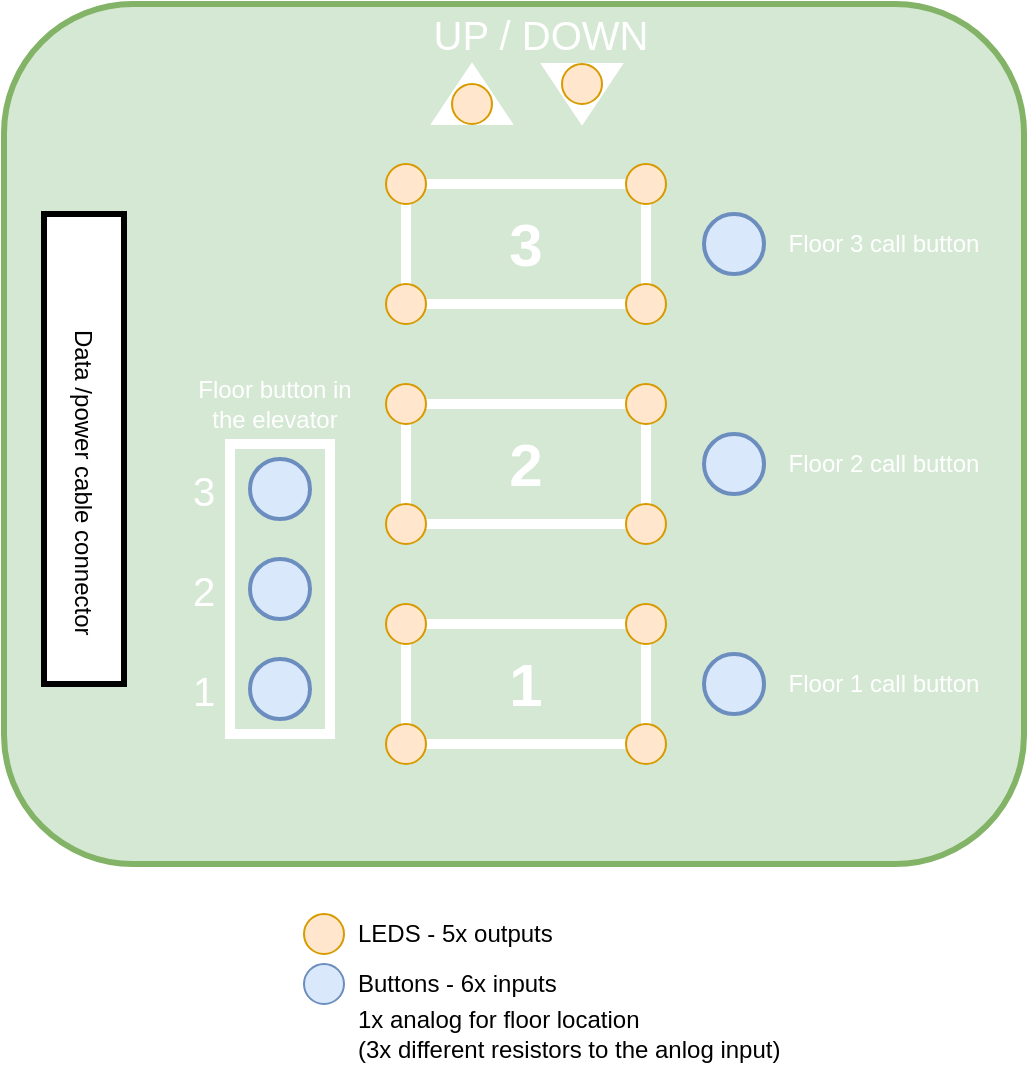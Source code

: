 <mxfile version="24.7.17">
  <diagram name="Page-1" id="cfOLyPXySSCjEOW1iRC3">
    <mxGraphModel dx="760" dy="635" grid="1" gridSize="10" guides="1" tooltips="1" connect="1" arrows="1" fold="1" page="1" pageScale="1" pageWidth="1169" pageHeight="827" math="0" shadow="0">
      <root>
        <mxCell id="0" />
        <mxCell id="1" parent="0" />
        <mxCell id="Tz1wWvq1luLoAflfBUy3-43" value="" style="rounded=1;whiteSpace=wrap;html=1;strokeWidth=3;fillColor=#d5e8d4;strokeColor=#82b366;" vertex="1" parent="1">
          <mxGeometry x="320" y="240" width="510" height="430" as="geometry" />
        </mxCell>
        <mxCell id="Tz1wWvq1luLoAflfBUy3-8" value="" style="group;fillColor=#d5e8d4;strokeColor=none;" vertex="1" connectable="0" parent="1">
          <mxGeometry x="511" y="540" width="140" height="80" as="geometry" />
        </mxCell>
        <mxCell id="Tz1wWvq1luLoAflfBUy3-1" value="&lt;font color=&quot;#ffffff&quot;&gt;&lt;span style=&quot;font-size: 18px;&quot;&gt;&lt;b style=&quot;font-size: 30px;&quot;&gt;1&lt;/b&gt;&lt;/span&gt;&lt;/font&gt;" style="rounded=0;whiteSpace=wrap;html=1;strokeWidth=5;fillColor=#d5e8d4;strokeColor=#FFFFFF;" vertex="1" parent="Tz1wWvq1luLoAflfBUy3-8">
          <mxGeometry x="10" y="10" width="120" height="60" as="geometry" />
        </mxCell>
        <mxCell id="Tz1wWvq1luLoAflfBUy3-4" value="" style="ellipse;whiteSpace=wrap;html=1;aspect=fixed;fillColor=#ffe6cc;strokeColor=#d79b00;" vertex="1" parent="Tz1wWvq1luLoAflfBUy3-8">
          <mxGeometry y="60" width="20" height="20" as="geometry" />
        </mxCell>
        <mxCell id="Tz1wWvq1luLoAflfBUy3-5" value="" style="ellipse;whiteSpace=wrap;html=1;aspect=fixed;fillColor=#ffe6cc;strokeColor=#d79b00;" vertex="1" parent="Tz1wWvq1luLoAflfBUy3-8">
          <mxGeometry width="20" height="20" as="geometry" />
        </mxCell>
        <mxCell id="Tz1wWvq1luLoAflfBUy3-6" value="" style="ellipse;whiteSpace=wrap;html=1;aspect=fixed;fillColor=#ffe6cc;strokeColor=#d79b00;" vertex="1" parent="Tz1wWvq1luLoAflfBUy3-8">
          <mxGeometry x="120" y="60" width="20" height="20" as="geometry" />
        </mxCell>
        <mxCell id="Tz1wWvq1luLoAflfBUy3-7" value="" style="ellipse;whiteSpace=wrap;html=1;aspect=fixed;fillColor=#ffe6cc;strokeColor=#d79b00;" vertex="1" parent="Tz1wWvq1luLoAflfBUy3-8">
          <mxGeometry x="120" width="20" height="20" as="geometry" />
        </mxCell>
        <mxCell id="Tz1wWvq1luLoAflfBUy3-9" value="" style="group;fillColor=#d5e8d4;strokeColor=none;" vertex="1" connectable="0" parent="1">
          <mxGeometry x="511" y="430" width="140" height="80" as="geometry" />
        </mxCell>
        <mxCell id="Tz1wWvq1luLoAflfBUy3-10" value="&lt;b&gt;&lt;font color=&quot;#ffffff&quot; style=&quot;font-size: 30px;&quot;&gt;2&lt;/font&gt;&lt;/b&gt;" style="rounded=0;whiteSpace=wrap;html=1;strokeWidth=5;fillColor=#d5e8d4;strokeColor=#FFFFFF;" vertex="1" parent="Tz1wWvq1luLoAflfBUy3-9">
          <mxGeometry x="10" y="10" width="120" height="60" as="geometry" />
        </mxCell>
        <mxCell id="Tz1wWvq1luLoAflfBUy3-11" value="" style="ellipse;whiteSpace=wrap;html=1;aspect=fixed;fillColor=#ffe6cc;strokeColor=#d79b00;" vertex="1" parent="Tz1wWvq1luLoAflfBUy3-9">
          <mxGeometry y="60" width="20" height="20" as="geometry" />
        </mxCell>
        <mxCell id="Tz1wWvq1luLoAflfBUy3-12" value="" style="ellipse;whiteSpace=wrap;html=1;aspect=fixed;fillColor=#ffe6cc;strokeColor=#d79b00;" vertex="1" parent="Tz1wWvq1luLoAflfBUy3-9">
          <mxGeometry width="20" height="20" as="geometry" />
        </mxCell>
        <mxCell id="Tz1wWvq1luLoAflfBUy3-13" value="" style="ellipse;whiteSpace=wrap;html=1;aspect=fixed;fillColor=#ffe6cc;strokeColor=#d79b00;" vertex="1" parent="Tz1wWvq1luLoAflfBUy3-9">
          <mxGeometry x="120" y="60" width="20" height="20" as="geometry" />
        </mxCell>
        <mxCell id="Tz1wWvq1luLoAflfBUy3-14" value="" style="ellipse;whiteSpace=wrap;html=1;aspect=fixed;fillColor=#ffe6cc;strokeColor=#d79b00;" vertex="1" parent="Tz1wWvq1luLoAflfBUy3-9">
          <mxGeometry x="120" width="20" height="20" as="geometry" />
        </mxCell>
        <mxCell id="Tz1wWvq1luLoAflfBUy3-15" value="" style="group;fillColor=#d5e8d4;strokeColor=none;" vertex="1" connectable="0" parent="1">
          <mxGeometry x="511" y="320" width="140" height="80" as="geometry" />
        </mxCell>
        <mxCell id="Tz1wWvq1luLoAflfBUy3-16" value="&lt;b&gt;&lt;font color=&quot;#ffffff&quot; style=&quot;font-size: 30px;&quot;&gt;3&lt;/font&gt;&lt;/b&gt;" style="rounded=0;whiteSpace=wrap;html=1;strokeWidth=5;fillColor=#d5e8d4;strokeColor=#FFFFFF;" vertex="1" parent="Tz1wWvq1luLoAflfBUy3-15">
          <mxGeometry x="10" y="10" width="120" height="60" as="geometry" />
        </mxCell>
        <mxCell id="Tz1wWvq1luLoAflfBUy3-17" value="" style="ellipse;whiteSpace=wrap;html=1;aspect=fixed;fillColor=#ffe6cc;strokeColor=#d79b00;" vertex="1" parent="Tz1wWvq1luLoAflfBUy3-15">
          <mxGeometry y="60" width="20" height="20" as="geometry" />
        </mxCell>
        <mxCell id="Tz1wWvq1luLoAflfBUy3-18" value="" style="ellipse;whiteSpace=wrap;html=1;aspect=fixed;fillColor=#ffe6cc;strokeColor=#d79b00;" vertex="1" parent="Tz1wWvq1luLoAflfBUy3-15">
          <mxGeometry width="20" height="20" as="geometry" />
        </mxCell>
        <mxCell id="Tz1wWvq1luLoAflfBUy3-19" value="" style="ellipse;whiteSpace=wrap;html=1;aspect=fixed;fillColor=#ffe6cc;strokeColor=#d79b00;" vertex="1" parent="Tz1wWvq1luLoAflfBUy3-15">
          <mxGeometry x="120" y="60" width="20" height="20" as="geometry" />
        </mxCell>
        <mxCell id="Tz1wWvq1luLoAflfBUy3-20" value="" style="ellipse;whiteSpace=wrap;html=1;aspect=fixed;fillColor=#ffe6cc;strokeColor=#d79b00;" vertex="1" parent="Tz1wWvq1luLoAflfBUy3-15">
          <mxGeometry x="120" width="20" height="20" as="geometry" />
        </mxCell>
        <mxCell id="Tz1wWvq1luLoAflfBUy3-21" value="" style="ellipse;whiteSpace=wrap;html=1;aspect=fixed;fillColor=#dae8fc;strokeColor=#6c8ebf;strokeWidth=2;" vertex="1" parent="1">
          <mxGeometry x="670" y="565" width="30" height="30" as="geometry" />
        </mxCell>
        <mxCell id="Tz1wWvq1luLoAflfBUy3-22" value="" style="ellipse;whiteSpace=wrap;html=1;aspect=fixed;fillColor=#dae8fc;strokeColor=#6c8ebf;strokeWidth=2;" vertex="1" parent="1">
          <mxGeometry x="670" y="455" width="30" height="30" as="geometry" />
        </mxCell>
        <mxCell id="Tz1wWvq1luLoAflfBUy3-23" value="" style="ellipse;whiteSpace=wrap;html=1;aspect=fixed;fillColor=#dae8fc;strokeColor=#6c8ebf;strokeWidth=2;" vertex="1" parent="1">
          <mxGeometry x="670" y="345" width="30" height="30" as="geometry" />
        </mxCell>
        <mxCell id="Tz1wWvq1luLoAflfBUy3-24" value="Floor 1 call button" style="text;html=1;align=center;verticalAlign=middle;whiteSpace=wrap;rounded=0;fontColor=#FFFFFF;" vertex="1" parent="1">
          <mxGeometry x="710" y="565" width="100" height="30" as="geometry" />
        </mxCell>
        <mxCell id="Tz1wWvq1luLoAflfBUy3-25" value="Floor 2 call button" style="text;html=1;align=center;verticalAlign=middle;whiteSpace=wrap;rounded=0;fontColor=#FFFFFF;" vertex="1" parent="1">
          <mxGeometry x="710" y="455" width="100" height="30" as="geometry" />
        </mxCell>
        <mxCell id="Tz1wWvq1luLoAflfBUy3-26" value="Floor 3 call button" style="text;html=1;align=center;verticalAlign=middle;whiteSpace=wrap;rounded=0;fontColor=#FFFFFF;" vertex="1" parent="1">
          <mxGeometry x="710" y="345" width="100" height="30" as="geometry" />
        </mxCell>
        <mxCell id="Tz1wWvq1luLoAflfBUy3-35" value="" style="ellipse;whiteSpace=wrap;html=1;aspect=fixed;fillColor=#ffe6cc;strokeColor=#d79b00;" vertex="1" parent="1">
          <mxGeometry x="470" y="695" width="20" height="20" as="geometry" />
        </mxCell>
        <mxCell id="Tz1wWvq1luLoAflfBUy3-38" value="LEDS - 5x outputs" style="text;html=1;align=left;verticalAlign=middle;whiteSpace=wrap;rounded=0;" vertex="1" parent="1">
          <mxGeometry x="495" y="690" width="115" height="30" as="geometry" />
        </mxCell>
        <mxCell id="Tz1wWvq1luLoAflfBUy3-40" value="" style="ellipse;whiteSpace=wrap;html=1;aspect=fixed;fillColor=#dae8fc;strokeColor=#6c8ebf;strokeWidth=1;" vertex="1" parent="1">
          <mxGeometry x="470" y="720" width="20" height="20" as="geometry" />
        </mxCell>
        <mxCell id="Tz1wWvq1luLoAflfBUy3-41" value="Buttons - 6x inputs" style="text;html=1;align=left;verticalAlign=middle;whiteSpace=wrap;rounded=0;" vertex="1" parent="1">
          <mxGeometry x="495" y="715" width="105" height="30" as="geometry" />
        </mxCell>
        <mxCell id="Tz1wWvq1luLoAflfBUy3-44" value="" style="rounded=0;whiteSpace=wrap;html=1;strokeWidth=3;" vertex="1" parent="1">
          <mxGeometry x="340" y="345" width="40" height="235" as="geometry" />
        </mxCell>
        <mxCell id="Tz1wWvq1luLoAflfBUy3-45" value="1x analog for floor location&amp;nbsp;&lt;div&gt;(3x different resistors to the anlog input)&lt;/div&gt;" style="text;html=1;align=left;verticalAlign=middle;whiteSpace=wrap;rounded=0;" vertex="1" parent="1">
          <mxGeometry x="495" y="740" width="215" height="30" as="geometry" />
        </mxCell>
        <mxCell id="Tz1wWvq1luLoAflfBUy3-47" value="Data /power cable connector" style="text;html=1;align=left;verticalAlign=middle;whiteSpace=wrap;rounded=0;textDirection=vertical-lr;" vertex="1" parent="1">
          <mxGeometry x="350" y="397.5" width="20" height="162.5" as="geometry" />
        </mxCell>
        <mxCell id="Tz1wWvq1luLoAflfBUy3-56" value="" style="group" vertex="1" connectable="0" parent="1">
          <mxGeometry x="400" y="460" width="83" height="145" as="geometry" />
        </mxCell>
        <mxCell id="Tz1wWvq1luLoAflfBUy3-48" value="" style="ellipse;whiteSpace=wrap;html=1;aspect=fixed;fillColor=#dae8fc;strokeColor=#6c8ebf;strokeWidth=2;" vertex="1" parent="Tz1wWvq1luLoAflfBUy3-56">
          <mxGeometry x="43" y="107.5" width="30" height="30" as="geometry" />
        </mxCell>
        <mxCell id="Tz1wWvq1luLoAflfBUy3-49" value="" style="ellipse;whiteSpace=wrap;html=1;aspect=fixed;fillColor=#dae8fc;strokeColor=#6c8ebf;strokeWidth=2;" vertex="1" parent="Tz1wWvq1luLoAflfBUy3-56">
          <mxGeometry x="43" y="57.5" width="30" height="30" as="geometry" />
        </mxCell>
        <mxCell id="Tz1wWvq1luLoAflfBUy3-50" value="" style="ellipse;whiteSpace=wrap;html=1;aspect=fixed;fillColor=#dae8fc;strokeColor=#6c8ebf;strokeWidth=2;" vertex="1" parent="Tz1wWvq1luLoAflfBUy3-56">
          <mxGeometry x="43" y="7.5" width="30" height="30" as="geometry" />
        </mxCell>
        <mxCell id="Tz1wWvq1luLoAflfBUy3-52" value="" style="rounded=0;whiteSpace=wrap;html=1;fillColor=none;strokeWidth=5;strokeColor=#FFFFFF;" vertex="1" parent="Tz1wWvq1luLoAflfBUy3-56">
          <mxGeometry x="33" width="50" height="145" as="geometry" />
        </mxCell>
        <mxCell id="Tz1wWvq1luLoAflfBUy3-53" value="&lt;span style=&quot;color: rgb(255, 255, 255); font-size: 20px;&quot;&gt;2&lt;/span&gt;" style="text;html=1;align=center;verticalAlign=middle;whiteSpace=wrap;rounded=0;" vertex="1" parent="Tz1wWvq1luLoAflfBUy3-56">
          <mxGeometry y="57.5" width="40" height="30" as="geometry" />
        </mxCell>
        <mxCell id="Tz1wWvq1luLoAflfBUy3-54" value="&lt;span style=&quot;color: rgb(255, 255, 255); font-size: 20px;&quot;&gt;3&lt;/span&gt;" style="text;html=1;align=center;verticalAlign=middle;whiteSpace=wrap;rounded=0;" vertex="1" parent="Tz1wWvq1luLoAflfBUy3-56">
          <mxGeometry y="7.5" width="40" height="30" as="geometry" />
        </mxCell>
        <mxCell id="Tz1wWvq1luLoAflfBUy3-55" value="&lt;span style=&quot;color: rgb(255, 255, 255); font-size: 20px;&quot;&gt;1&lt;/span&gt;" style="text;html=1;align=center;verticalAlign=middle;whiteSpace=wrap;rounded=0;" vertex="1" parent="Tz1wWvq1luLoAflfBUy3-56">
          <mxGeometry y="107.5" width="40" height="30" as="geometry" />
        </mxCell>
        <mxCell id="Tz1wWvq1luLoAflfBUy3-57" value="" style="group" vertex="1" connectable="0" parent="1">
          <mxGeometry x="526" y="240" width="125" height="60" as="geometry" />
        </mxCell>
        <mxCell id="Tz1wWvq1luLoAflfBUy3-29" value="" style="group;rotation=-180;" vertex="1" connectable="0" parent="Tz1wWvq1luLoAflfBUy3-57">
          <mxGeometry x="63" y="30" width="40" height="30" as="geometry" />
        </mxCell>
        <mxCell id="Tz1wWvq1luLoAflfBUy3-28" value="" style="triangle;whiteSpace=wrap;html=1;rotation=-270;strokeColor=#FFFFFF;" vertex="1" parent="Tz1wWvq1luLoAflfBUy3-29">
          <mxGeometry x="5" y="-5" width="30" height="40" as="geometry" />
        </mxCell>
        <mxCell id="Tz1wWvq1luLoAflfBUy3-27" value="" style="ellipse;whiteSpace=wrap;html=1;aspect=fixed;fillColor=#ffe6cc;strokeColor=#d79b00;rotation=-180;" vertex="1" parent="Tz1wWvq1luLoAflfBUy3-29">
          <mxGeometry x="10" width="20" height="20" as="geometry" />
        </mxCell>
        <mxCell id="Tz1wWvq1luLoAflfBUy3-30" value="" style="group" vertex="1" connectable="0" parent="Tz1wWvq1luLoAflfBUy3-57">
          <mxGeometry x="8" y="30" width="40" height="30" as="geometry" />
        </mxCell>
        <mxCell id="Tz1wWvq1luLoAflfBUy3-31" value="" style="triangle;whiteSpace=wrap;html=1;rotation=-90;strokeColor=#FFFFFF;" vertex="1" parent="Tz1wWvq1luLoAflfBUy3-30">
          <mxGeometry x="5" y="-5" width="30" height="40" as="geometry" />
        </mxCell>
        <mxCell id="Tz1wWvq1luLoAflfBUy3-32" value="" style="ellipse;whiteSpace=wrap;html=1;aspect=fixed;fillColor=#ffe6cc;strokeColor=#d79b00;" vertex="1" parent="Tz1wWvq1luLoAflfBUy3-30">
          <mxGeometry x="10" y="10" width="20" height="20" as="geometry" />
        </mxCell>
        <mxCell id="Tz1wWvq1luLoAflfBUy3-46" value="&lt;font color=&quot;#ffffff&quot; style=&quot;font-size: 20px;&quot;&gt;UP / DOWN&lt;/font&gt;" style="text;html=1;align=center;verticalAlign=middle;whiteSpace=wrap;rounded=0;" vertex="1" parent="Tz1wWvq1luLoAflfBUy3-57">
          <mxGeometry width="125" height="30" as="geometry" />
        </mxCell>
        <mxCell id="Tz1wWvq1luLoAflfBUy3-61" value="Floor button in the elevator" style="text;html=1;align=center;verticalAlign=middle;whiteSpace=wrap;rounded=0;fontColor=#FFFFFF;" vertex="1" parent="1">
          <mxGeometry x="411" y="425" width="89" height="30" as="geometry" />
        </mxCell>
      </root>
    </mxGraphModel>
  </diagram>
</mxfile>
